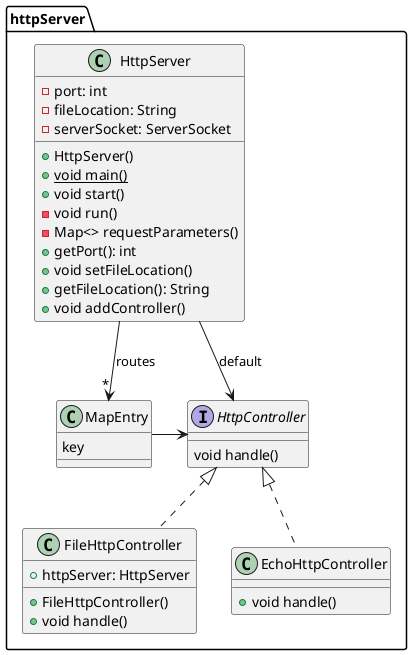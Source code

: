  @startuml

package "httpServer" {

 class HttpServer{
     - port: int
     - fileLocation: String
     - serverSocket: ServerSocket
    + HttpServer()
    + {static} void main()
    + void start()
    - void run()
    - Map<> requestParameters()
    + getPort(): int
    + void setFileLocation()
    + getFileLocation(): String
    + void addController()
 }

 interface HttpController {
    void handle()
 }

 class MapEntry {
    key
 }

 HttpServer -right-> HttpController: default
 HttpServer -down-> "*" MapEntry: routes
 MapEntry -right-> HttpController

 class FileHttpController implements HttpController {
    + httpServer: HttpServer
    + FileHttpController()
    + void handle()
 }

 class EchoHttpController implements HttpController {
    + void handle()
 }

 }

 @enduml